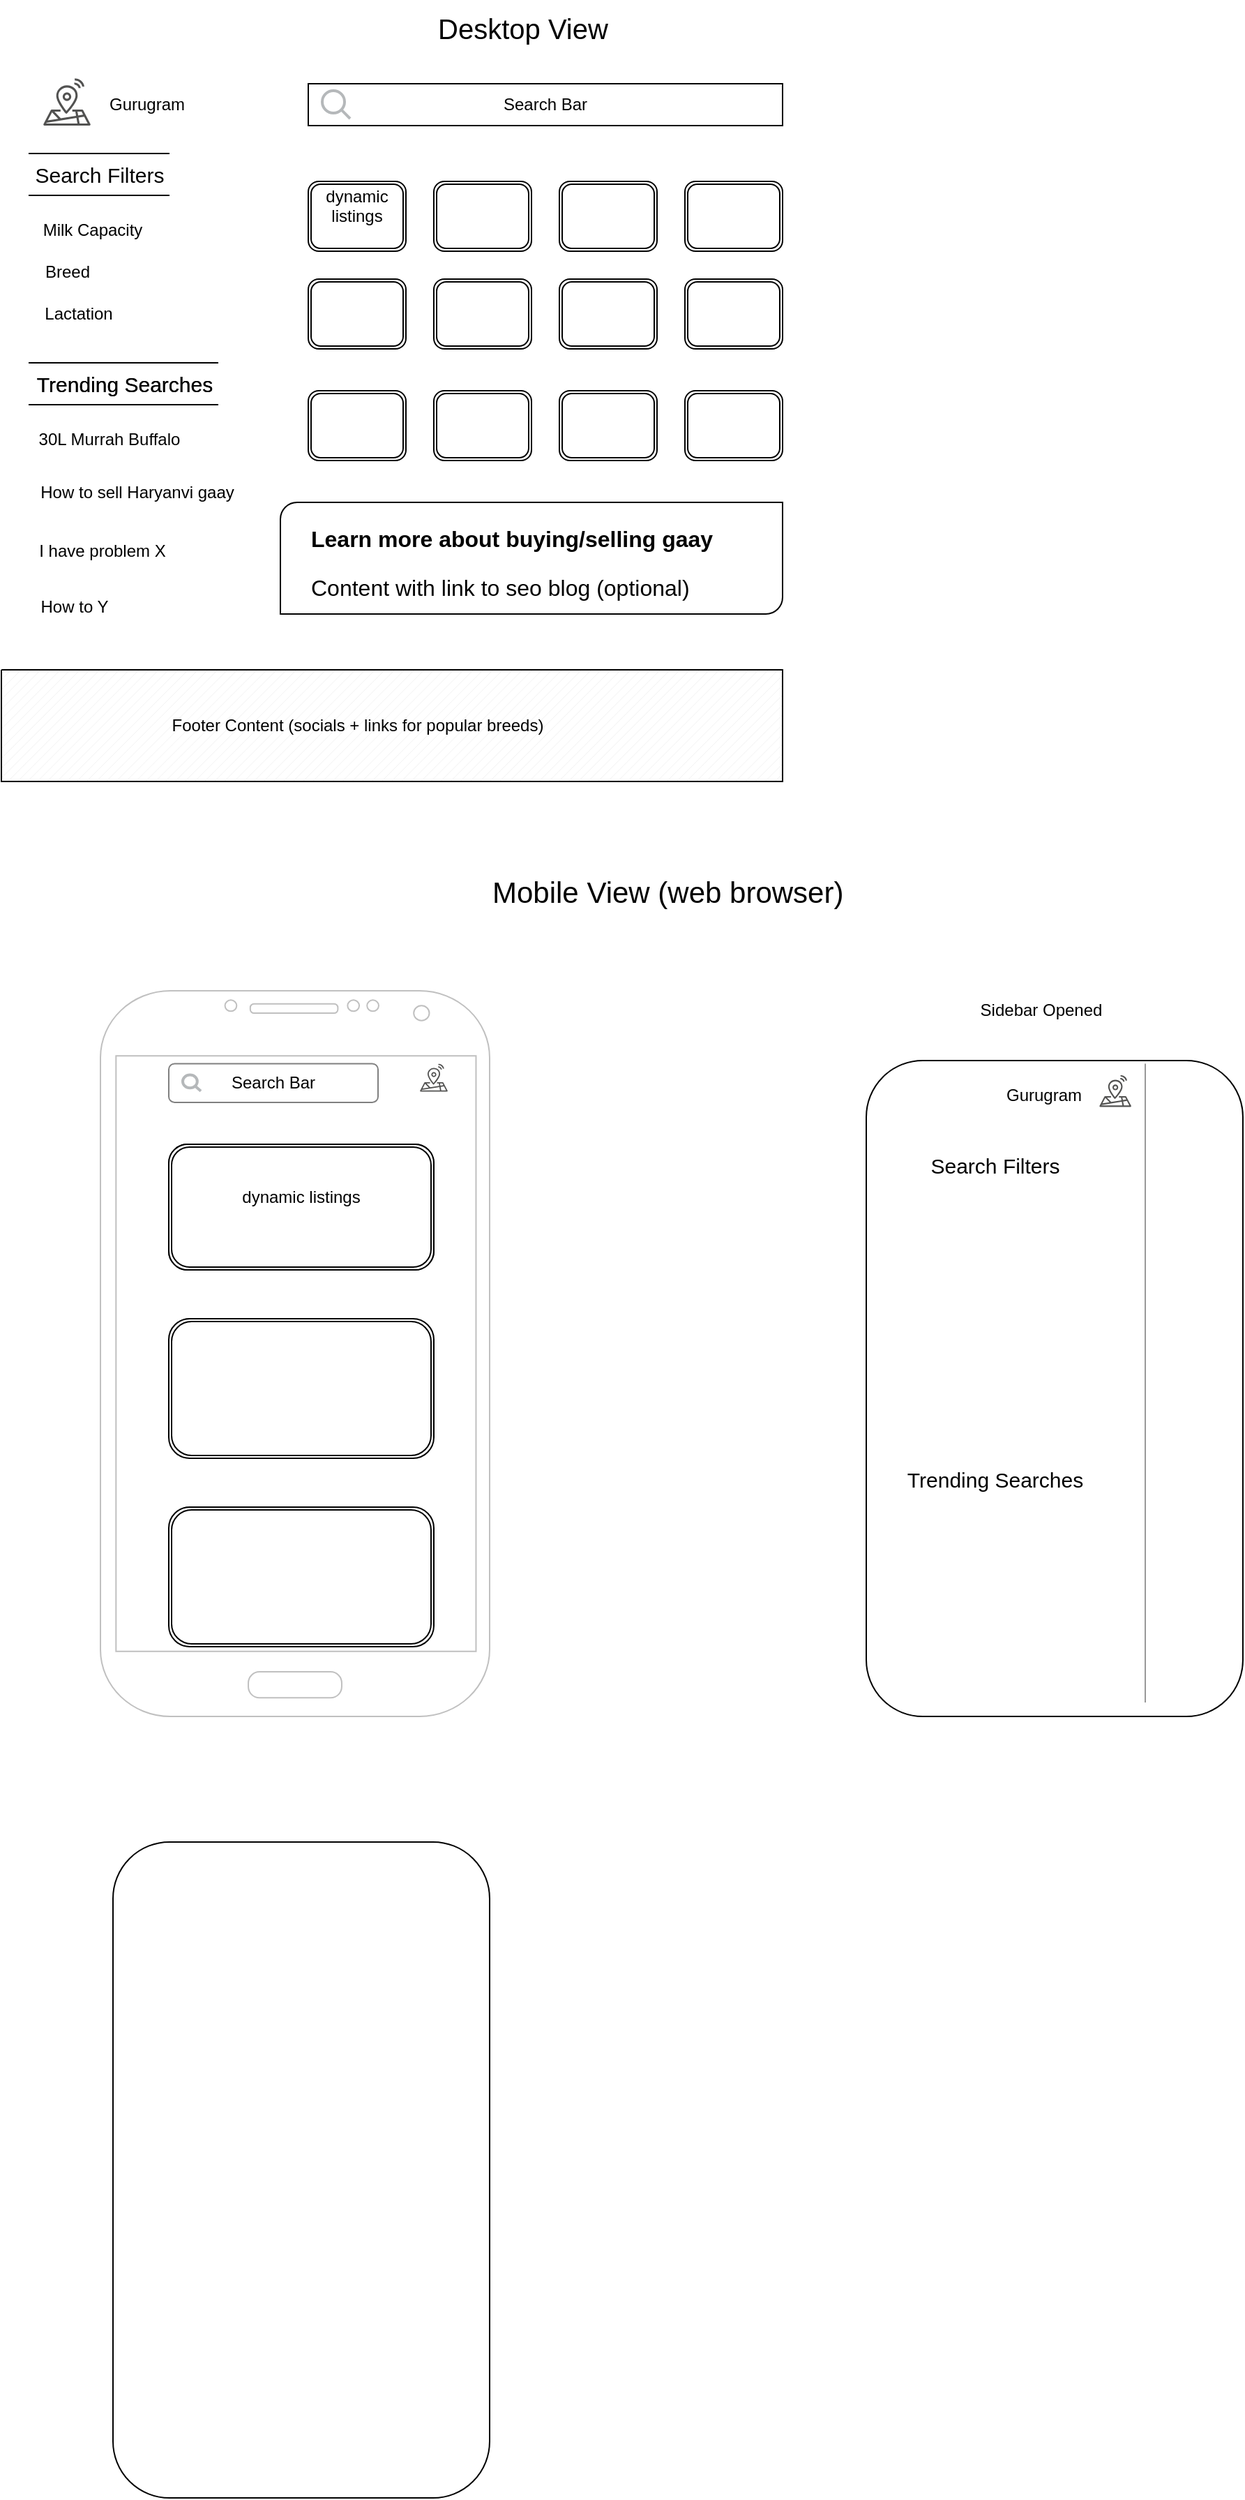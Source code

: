 <mxfile version="24.4.7" type="github">
  <diagram name="Page-1" id="HL-EhzjaIxrxedGsTlQi">
    <mxGraphModel dx="1224" dy="734" grid="1" gridSize="10" guides="1" tooltips="1" connect="1" arrows="1" fold="1" page="1" pageScale="1" pageWidth="827" pageHeight="1169" math="0" shadow="0">
      <root>
        <mxCell id="0" />
        <mxCell id="1" parent="0" />
        <mxCell id="BVAii4xaY5nyKQLo3ADb-11" value="" style="shape=ext;double=1;rounded=1;whiteSpace=wrap;html=1;" vertex="1" parent="1">
          <mxGeometry x="720" y="829.99" width="190" height="100" as="geometry" />
        </mxCell>
        <mxCell id="Of4VmwByg9G7YErORbnD-1" value="Desktop View" style="text;html=1;align=center;verticalAlign=middle;whiteSpace=wrap;rounded=0;fontSize=20;" parent="1" vertex="1">
          <mxGeometry x="334" y="40" width="160" height="40" as="geometry" />
        </mxCell>
        <mxCell id="Of4VmwByg9G7YErORbnD-2" value="Search Bar" style="rounded=0;whiteSpace=wrap;html=1;" parent="1" vertex="1">
          <mxGeometry x="260" y="100" width="340" height="30" as="geometry" />
        </mxCell>
        <mxCell id="Of4VmwByg9G7YErORbnD-3" value="dynamic listings&lt;div&gt;&lt;br&gt;&lt;/div&gt;" style="shape=ext;double=1;rounded=1;whiteSpace=wrap;html=1;" parent="1" vertex="1">
          <mxGeometry x="260" y="170" width="70" height="50" as="geometry" />
        </mxCell>
        <mxCell id="Of4VmwByg9G7YErORbnD-4" value="" style="shape=ext;double=1;rounded=1;whiteSpace=wrap;html=1;" parent="1" vertex="1">
          <mxGeometry x="350" y="170" width="70" height="50" as="geometry" />
        </mxCell>
        <mxCell id="Of4VmwByg9G7YErORbnD-5" value="" style="shape=ext;double=1;rounded=1;whiteSpace=wrap;html=1;" parent="1" vertex="1">
          <mxGeometry x="440" y="170" width="70" height="50" as="geometry" />
        </mxCell>
        <mxCell id="Of4VmwByg9G7YErORbnD-6" value="" style="shape=ext;double=1;rounded=1;whiteSpace=wrap;html=1;" parent="1" vertex="1">
          <mxGeometry x="530" y="170" width="70" height="50" as="geometry" />
        </mxCell>
        <mxCell id="Of4VmwByg9G7YErORbnD-7" value="" style="html=1;verticalLabelPosition=bottom;align=center;labelBackgroundColor=#ffffff;verticalAlign=top;strokeWidth=2;strokeColor=#b5b8ba;shadow=0;dashed=0;shape=mxgraph.ios7.icons.looking_glass;" parent="1" vertex="1">
          <mxGeometry x="270" y="105" width="20" height="20" as="geometry" />
        </mxCell>
        <mxCell id="Of4VmwByg9G7YErORbnD-10" value="" style="shape=ext;double=1;rounded=1;whiteSpace=wrap;html=1;" parent="1" vertex="1">
          <mxGeometry x="260" y="240" width="70" height="50" as="geometry" />
        </mxCell>
        <mxCell id="Of4VmwByg9G7YErORbnD-11" value="" style="shape=ext;double=1;rounded=1;whiteSpace=wrap;html=1;" parent="1" vertex="1">
          <mxGeometry x="350" y="240" width="70" height="50" as="geometry" />
        </mxCell>
        <mxCell id="Of4VmwByg9G7YErORbnD-12" value="" style="shape=ext;double=1;rounded=1;whiteSpace=wrap;html=1;" parent="1" vertex="1">
          <mxGeometry x="440" y="320" width="70" height="50" as="geometry" />
        </mxCell>
        <mxCell id="Of4VmwByg9G7YErORbnD-13" value="" style="shape=ext;double=1;rounded=1;whiteSpace=wrap;html=1;" parent="1" vertex="1">
          <mxGeometry x="350" y="320" width="70" height="50" as="geometry" />
        </mxCell>
        <mxCell id="Of4VmwByg9G7YErORbnD-14" value="" style="shape=ext;double=1;rounded=1;whiteSpace=wrap;html=1;" parent="1" vertex="1">
          <mxGeometry x="260" y="320" width="70" height="50" as="geometry" />
        </mxCell>
        <mxCell id="Of4VmwByg9G7YErORbnD-15" value="" style="shape=ext;double=1;rounded=1;whiteSpace=wrap;html=1;" parent="1" vertex="1">
          <mxGeometry x="440" y="240" width="70" height="50" as="geometry" />
        </mxCell>
        <mxCell id="Of4VmwByg9G7YErORbnD-16" value="" style="shape=ext;double=1;rounded=1;whiteSpace=wrap;html=1;" parent="1" vertex="1">
          <mxGeometry x="530" y="240" width="70" height="50" as="geometry" />
        </mxCell>
        <mxCell id="Of4VmwByg9G7YErORbnD-17" value="" style="shape=ext;double=1;rounded=1;whiteSpace=wrap;html=1;" parent="1" vertex="1">
          <mxGeometry x="530" y="320" width="70" height="50" as="geometry" />
        </mxCell>
        <mxCell id="Of4VmwByg9G7YErORbnD-23" value="" style="sketch=0;outlineConnect=0;fontColor=#232F3E;gradientColor=none;fillColor=#525251;strokeColor=none;dashed=0;verticalLabelPosition=bottom;verticalAlign=top;align=center;html=1;fontSize=12;fontStyle=0;aspect=fixed;pointerEvents=1;shape=mxgraph.aws4.iot_core_device_location;" parent="1" vertex="1">
          <mxGeometry x="70" y="96" width="34" height="34" as="geometry" />
        </mxCell>
        <mxCell id="Of4VmwByg9G7YErORbnD-24" value="Gurugram" style="text;html=1;align=center;verticalAlign=middle;resizable=0;points=[];autosize=1;strokeColor=none;fillColor=none;" parent="1" vertex="1">
          <mxGeometry x="104" y="100" width="80" height="30" as="geometry" />
        </mxCell>
        <mxCell id="Of4VmwByg9G7YErORbnD-33" value="" style="verticalLabelPosition=bottom;verticalAlign=top;html=1;shape=mxgraph.basic.diag_round_rect;dx=6;whiteSpace=wrap;" parent="1" vertex="1">
          <mxGeometry x="240" y="400" width="360" height="80" as="geometry" />
        </mxCell>
        <mxCell id="Of4VmwByg9G7YErORbnD-9" value="&lt;h1 style=&quot;margin-top: 0px; font-size: 16px;&quot;&gt;&lt;font style=&quot;font-size: 16px;&quot;&gt;Learn more about buying/selling gaay&lt;/font&gt;&lt;/h1&gt;&lt;p style=&quot;font-size: 16px;&quot;&gt;Content with link to seo blog (optional)&lt;/p&gt;" style="text;html=1;whiteSpace=wrap;overflow=hidden;rounded=0;" parent="1" vertex="1">
          <mxGeometry x="260" y="410" width="340" height="80" as="geometry" />
        </mxCell>
        <mxCell id="Of4VmwByg9G7YErORbnD-34" value="" style="verticalLabelPosition=bottom;verticalAlign=top;html=1;shape=mxgraph.basic.patternFillRect;fillStyle=diag;step=5;fillStrokeWidth=0.2;fillStrokeColor=#dddddd;" parent="1" vertex="1">
          <mxGeometry x="40" y="520" width="560" height="80" as="geometry" />
        </mxCell>
        <mxCell id="Of4VmwByg9G7YErORbnD-35" value="Footer Content (socials + links for popular breeds)" style="text;html=1;align=center;verticalAlign=middle;resizable=0;points=[];autosize=1;strokeColor=none;fillColor=none;" parent="1" vertex="1">
          <mxGeometry x="150" y="545" width="290" height="30" as="geometry" />
        </mxCell>
        <mxCell id="Of4VmwByg9G7YErORbnD-36" value="30L Murrah Buffalo" style="text;html=1;align=center;verticalAlign=middle;resizable=0;points=[];autosize=1;strokeColor=none;fillColor=none;" parent="1" vertex="1">
          <mxGeometry x="57" y="340" width="120" height="30" as="geometry" />
        </mxCell>
        <mxCell id="Of4VmwByg9G7YErORbnD-37" value="" style="html=1;dashed=0;whiteSpace=wrap;shape=partialRectangle;right=0;left=0;" parent="1" vertex="1">
          <mxGeometry x="60" y="150" width="100" height="30" as="geometry" />
        </mxCell>
        <mxCell id="Of4VmwByg9G7YErORbnD-32" value="Search&amp;nbsp;&lt;span style=&quot;background-color: initial; font-size: 15px;&quot;&gt;Filters&lt;/span&gt;" style="text;html=1;align=center;verticalAlign=middle;resizable=0;points=[];autosize=1;strokeColor=none;fillColor=none;fontSize=15;" parent="1" vertex="1">
          <mxGeometry x="50" y="150" width="120" height="30" as="geometry" />
        </mxCell>
        <mxCell id="Of4VmwByg9G7YErORbnD-38" value="" style="html=1;dashed=0;whiteSpace=wrap;shape=partialRectangle;right=0;left=0;" parent="1" vertex="1">
          <mxGeometry x="60" y="300" width="135" height="30" as="geometry" />
        </mxCell>
        <mxCell id="Of4VmwByg9G7YErORbnD-26" value="Trending Searches" style="text;html=1;align=center;verticalAlign=middle;resizable=0;points=[];autosize=1;strokeColor=none;fillColor=none;fontSize=15;" parent="1" vertex="1">
          <mxGeometry x="52.5" y="300" width="150" height="30" as="geometry" />
        </mxCell>
        <mxCell id="Of4VmwByg9G7YErORbnD-39" value="How to sell Haryanvi gaay" style="text;html=1;align=center;verticalAlign=middle;resizable=0;points=[];autosize=1;strokeColor=none;fillColor=none;" parent="1" vertex="1">
          <mxGeometry x="57" y="378" width="160" height="30" as="geometry" />
        </mxCell>
        <mxCell id="Of4VmwByg9G7YErORbnD-40" value="I have problem X" style="text;html=1;align=center;verticalAlign=middle;resizable=0;points=[];autosize=1;strokeColor=none;fillColor=none;" parent="1" vertex="1">
          <mxGeometry x="57" y="420" width="110" height="30" as="geometry" />
        </mxCell>
        <mxCell id="Of4VmwByg9G7YErORbnD-41" value="Milk Capacity" style="text;html=1;align=center;verticalAlign=middle;resizable=0;points=[];autosize=1;strokeColor=none;fillColor=none;" parent="1" vertex="1">
          <mxGeometry x="60" y="190" width="90" height="30" as="geometry" />
        </mxCell>
        <mxCell id="Of4VmwByg9G7YErORbnD-42" value="Breed" style="text;html=1;align=center;verticalAlign=middle;resizable=0;points=[];autosize=1;strokeColor=none;fillColor=none;" parent="1" vertex="1">
          <mxGeometry x="57" y="220" width="60" height="30" as="geometry" />
        </mxCell>
        <mxCell id="Of4VmwByg9G7YErORbnD-43" value="Lactation" style="text;html=1;align=center;verticalAlign=middle;resizable=0;points=[];autosize=1;strokeColor=none;fillColor=none;" parent="1" vertex="1">
          <mxGeometry x="60" y="250" width="70" height="30" as="geometry" />
        </mxCell>
        <mxCell id="Of4VmwByg9G7YErORbnD-44" value="How to Y" style="text;html=1;align=center;verticalAlign=middle;resizable=0;points=[];autosize=1;strokeColor=none;fillColor=none;" parent="1" vertex="1">
          <mxGeometry x="57" y="460" width="70" height="30" as="geometry" />
        </mxCell>
        <mxCell id="Of4VmwByg9G7YErORbnD-46" value="&lt;span style=&quot;font-family: Arial; font-style: normal; text-align: right;&quot; data-sheets-root=&quot;1&quot; data-sheets-value=&quot;{&amp;quot;1&amp;quot;:3,&amp;quot;3&amp;quot;:245101}&quot; data-sheets-userformat=&quot;{&amp;quot;2&amp;quot;:515,&amp;quot;3&amp;quot;:{&amp;quot;1&amp;quot;:0},&amp;quot;4&amp;quot;:{&amp;quot;1&amp;quot;:2,&amp;quot;2&amp;quot;:16776960},&amp;quot;12&amp;quot;:0}&quot;&gt;&lt;font style=&quot;font-size: 21px;&quot;&gt;Mobile View (web browser)&lt;/font&gt;&lt;/span&gt;" style="text;whiteSpace=wrap;html=1;" parent="1" vertex="1">
          <mxGeometry x="390" y="660" width="266" height="40" as="geometry" />
        </mxCell>
        <mxCell id="Of4VmwByg9G7YErORbnD-50" value="" style="rounded=1;whiteSpace=wrap;html=1;direction=south;" parent="1" vertex="1">
          <mxGeometry x="120" y="1360" width="270" height="470" as="geometry" />
        </mxCell>
        <mxCell id="Of4VmwByg9G7YErORbnD-48" value="" style="rounded=1;whiteSpace=wrap;html=1;direction=south;" parent="1" vertex="1">
          <mxGeometry x="660" y="800" width="270" height="470" as="geometry" />
        </mxCell>
        <mxCell id="Of4VmwByg9G7YErORbnD-53" value="Search Bar" style="rounded=1;whiteSpace=wrap;html=1;strokeColor=#808080;" parent="1" vertex="1">
          <mxGeometry x="160" y="802.24" width="150" height="27.75" as="geometry" />
        </mxCell>
        <mxCell id="Of4VmwByg9G7YErORbnD-55" value="" style="verticalLabelPosition=bottom;verticalAlign=top;html=1;shadow=0;dashed=0;strokeWidth=1;shape=mxgraph.android.phone2;strokeColor=#c0c0c0;" parent="1" vertex="1">
          <mxGeometry x="111" y="750" width="279" height="520" as="geometry" />
        </mxCell>
        <mxCell id="Of4VmwByg9G7YErORbnD-56" value="" style="html=1;verticalLabelPosition=bottom;align=center;labelBackgroundColor=#ffffff;verticalAlign=top;strokeWidth=2;strokeColor=#b5b8ba;shadow=0;dashed=0;shape=mxgraph.ios7.icons.looking_glass;" parent="1" vertex="1">
          <mxGeometry x="170" y="810.31" width="13" height="11.62" as="geometry" />
        </mxCell>
        <mxCell id="Of4VmwByg9G7YErORbnD-57" value="" style="sketch=0;outlineConnect=0;fontColor=#232F3E;gradientColor=none;fillColor=#525251;strokeColor=none;dashed=0;verticalLabelPosition=bottom;verticalAlign=top;align=center;html=1;fontSize=12;fontStyle=0;aspect=fixed;pointerEvents=1;shape=mxgraph.aws4.iot_core_device_location;" parent="1" vertex="1">
          <mxGeometry x="340" y="802.24" width="20" height="20" as="geometry" />
        </mxCell>
        <mxCell id="BVAii4xaY5nyKQLo3ADb-1" value="" style="shape=ext;double=1;rounded=1;whiteSpace=wrap;html=1;" vertex="1" parent="1">
          <mxGeometry x="160" y="985" width="190" height="100" as="geometry" />
        </mxCell>
        <mxCell id="BVAii4xaY5nyKQLo3ADb-2" value="dynamic listings&lt;div&gt;&lt;br&gt;&lt;/div&gt;" style="shape=ext;double=1;rounded=1;whiteSpace=wrap;html=1;" vertex="1" parent="1">
          <mxGeometry x="160" y="860" width="190" height="90" as="geometry" />
        </mxCell>
        <mxCell id="BVAii4xaY5nyKQLo3ADb-3" value="" style="shape=ext;double=1;rounded=1;whiteSpace=wrap;html=1;" vertex="1" parent="1">
          <mxGeometry x="160" y="1120" width="190" height="100" as="geometry" />
        </mxCell>
        <mxCell id="BVAii4xaY5nyKQLo3ADb-4" value="" style="shape=image;html=1;verticalAlign=top;verticalLabelPosition=bottom;labelBackgroundColor=#ffffff;imageAspect=0;aspect=fixed;image=https://cdn4.iconfinder.com/data/icons/basic-user-interface-2/512/User_Interface-03-128.png" vertex="1" parent="1">
          <mxGeometry x="117" y="791.12" width="50" height="50" as="geometry" />
        </mxCell>
        <mxCell id="BVAii4xaY5nyKQLo3ADb-5" value="Sidebar Opened&lt;div&gt;&lt;br&gt;&lt;/div&gt;" style="text;html=1;align=center;verticalAlign=middle;resizable=0;points=[];autosize=1;strokeColor=none;fillColor=none;" vertex="1" parent="1">
          <mxGeometry x="730" y="751.12" width="110" height="40" as="geometry" />
        </mxCell>
        <mxCell id="BVAii4xaY5nyKQLo3ADb-9" value="" style="verticalLabelPosition=bottom;shadow=0;dashed=0;align=center;html=1;verticalAlign=top;strokeWidth=1;shape=mxgraph.mockup.markup.line;strokeColor=#999999;direction=north;" vertex="1" parent="1">
          <mxGeometry x="850" y="802.24" width="20" height="457.76" as="geometry" />
        </mxCell>
        <mxCell id="BVAii4xaY5nyKQLo3ADb-10" value="dynamic listings&lt;div&gt;&lt;br&gt;&lt;/div&gt;" style="shape=ext;double=1;rounded=1;whiteSpace=wrap;html=1;" vertex="1" parent="1">
          <mxGeometry x="160" y="860" width="190" height="90" as="geometry" />
        </mxCell>
        <mxCell id="BVAii4xaY5nyKQLo3ADb-12" value="Trending Searches" style="text;html=1;align=center;verticalAlign=middle;resizable=0;points=[];autosize=1;strokeColor=none;fillColor=none;fontSize=15;" vertex="1" parent="1">
          <mxGeometry x="52.5" y="300" width="150" height="30" as="geometry" />
        </mxCell>
        <mxCell id="BVAii4xaY5nyKQLo3ADb-13" value="Trending Searches" style="text;html=1;align=center;verticalAlign=middle;resizable=0;points=[];autosize=1;strokeColor=none;fillColor=none;fontSize=15;" vertex="1" parent="1">
          <mxGeometry x="677" y="1085" width="150" height="30" as="geometry" />
        </mxCell>
        <mxCell id="BVAii4xaY5nyKQLo3ADb-14" value="Search&amp;nbsp;&lt;span style=&quot;background-color: initial; font-size: 15px;&quot;&gt;Filters&lt;/span&gt;" style="text;html=1;align=center;verticalAlign=middle;resizable=0;points=[];autosize=1;strokeColor=none;fillColor=none;fontSize=15;" vertex="1" parent="1">
          <mxGeometry x="692" y="860" width="120" height="30" as="geometry" />
        </mxCell>
        <mxCell id="BVAii4xaY5nyKQLo3ADb-15" value="" style="sketch=0;outlineConnect=0;fontColor=#232F3E;gradientColor=none;fillColor=#525251;strokeColor=none;dashed=0;verticalLabelPosition=bottom;verticalAlign=top;align=center;html=1;fontSize=12;fontStyle=0;aspect=fixed;pointerEvents=1;shape=mxgraph.aws4.iot_core_device_location;" vertex="1" parent="1">
          <mxGeometry x="827.12" y="810.31" width="22.88" height="22.88" as="geometry" />
        </mxCell>
        <mxCell id="BVAii4xaY5nyKQLo3ADb-17" value="Gurugram" style="text;html=1;align=center;verticalAlign=middle;resizable=0;points=[];autosize=1;strokeColor=none;fillColor=none;" vertex="1" parent="1">
          <mxGeometry x="747.12" y="810.31" width="80" height="30" as="geometry" />
        </mxCell>
      </root>
    </mxGraphModel>
  </diagram>
</mxfile>

